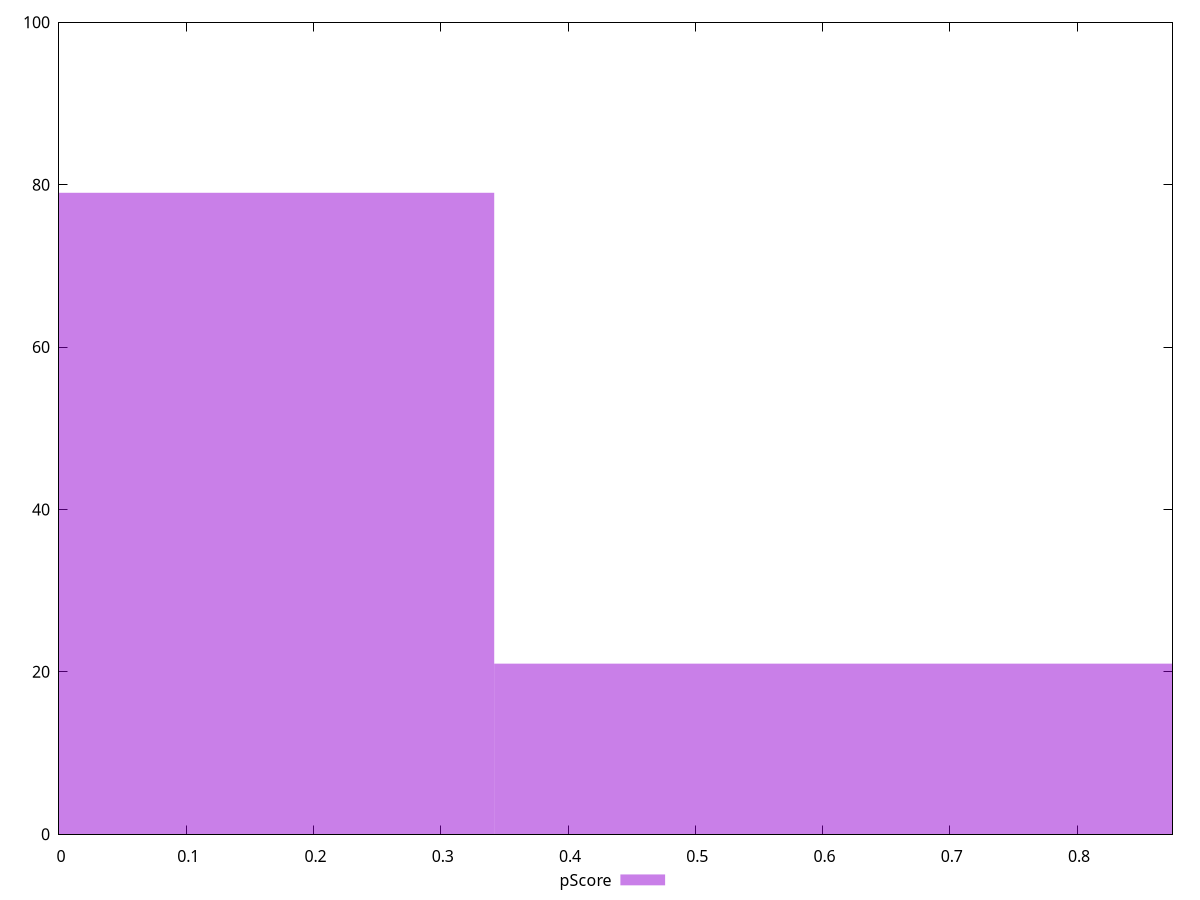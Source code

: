 reset

$pScore <<EOF
0 79
0.6839884321614068 21
EOF

set key outside below
set boxwidth 0.6839884321614068
set xrange [0:0.875]
set yrange [0:100]
set trange [0:100]
set style fill transparent solid 0.5 noborder
set terminal svg size 640, 490 enhanced background rgb 'white'
set output "reports/report_00027_2021-02-24T12-40-31.850Z/uses-text-compression/samples/agenda/pScore/histogram.svg"

plot $pScore title "pScore" with boxes

reset
